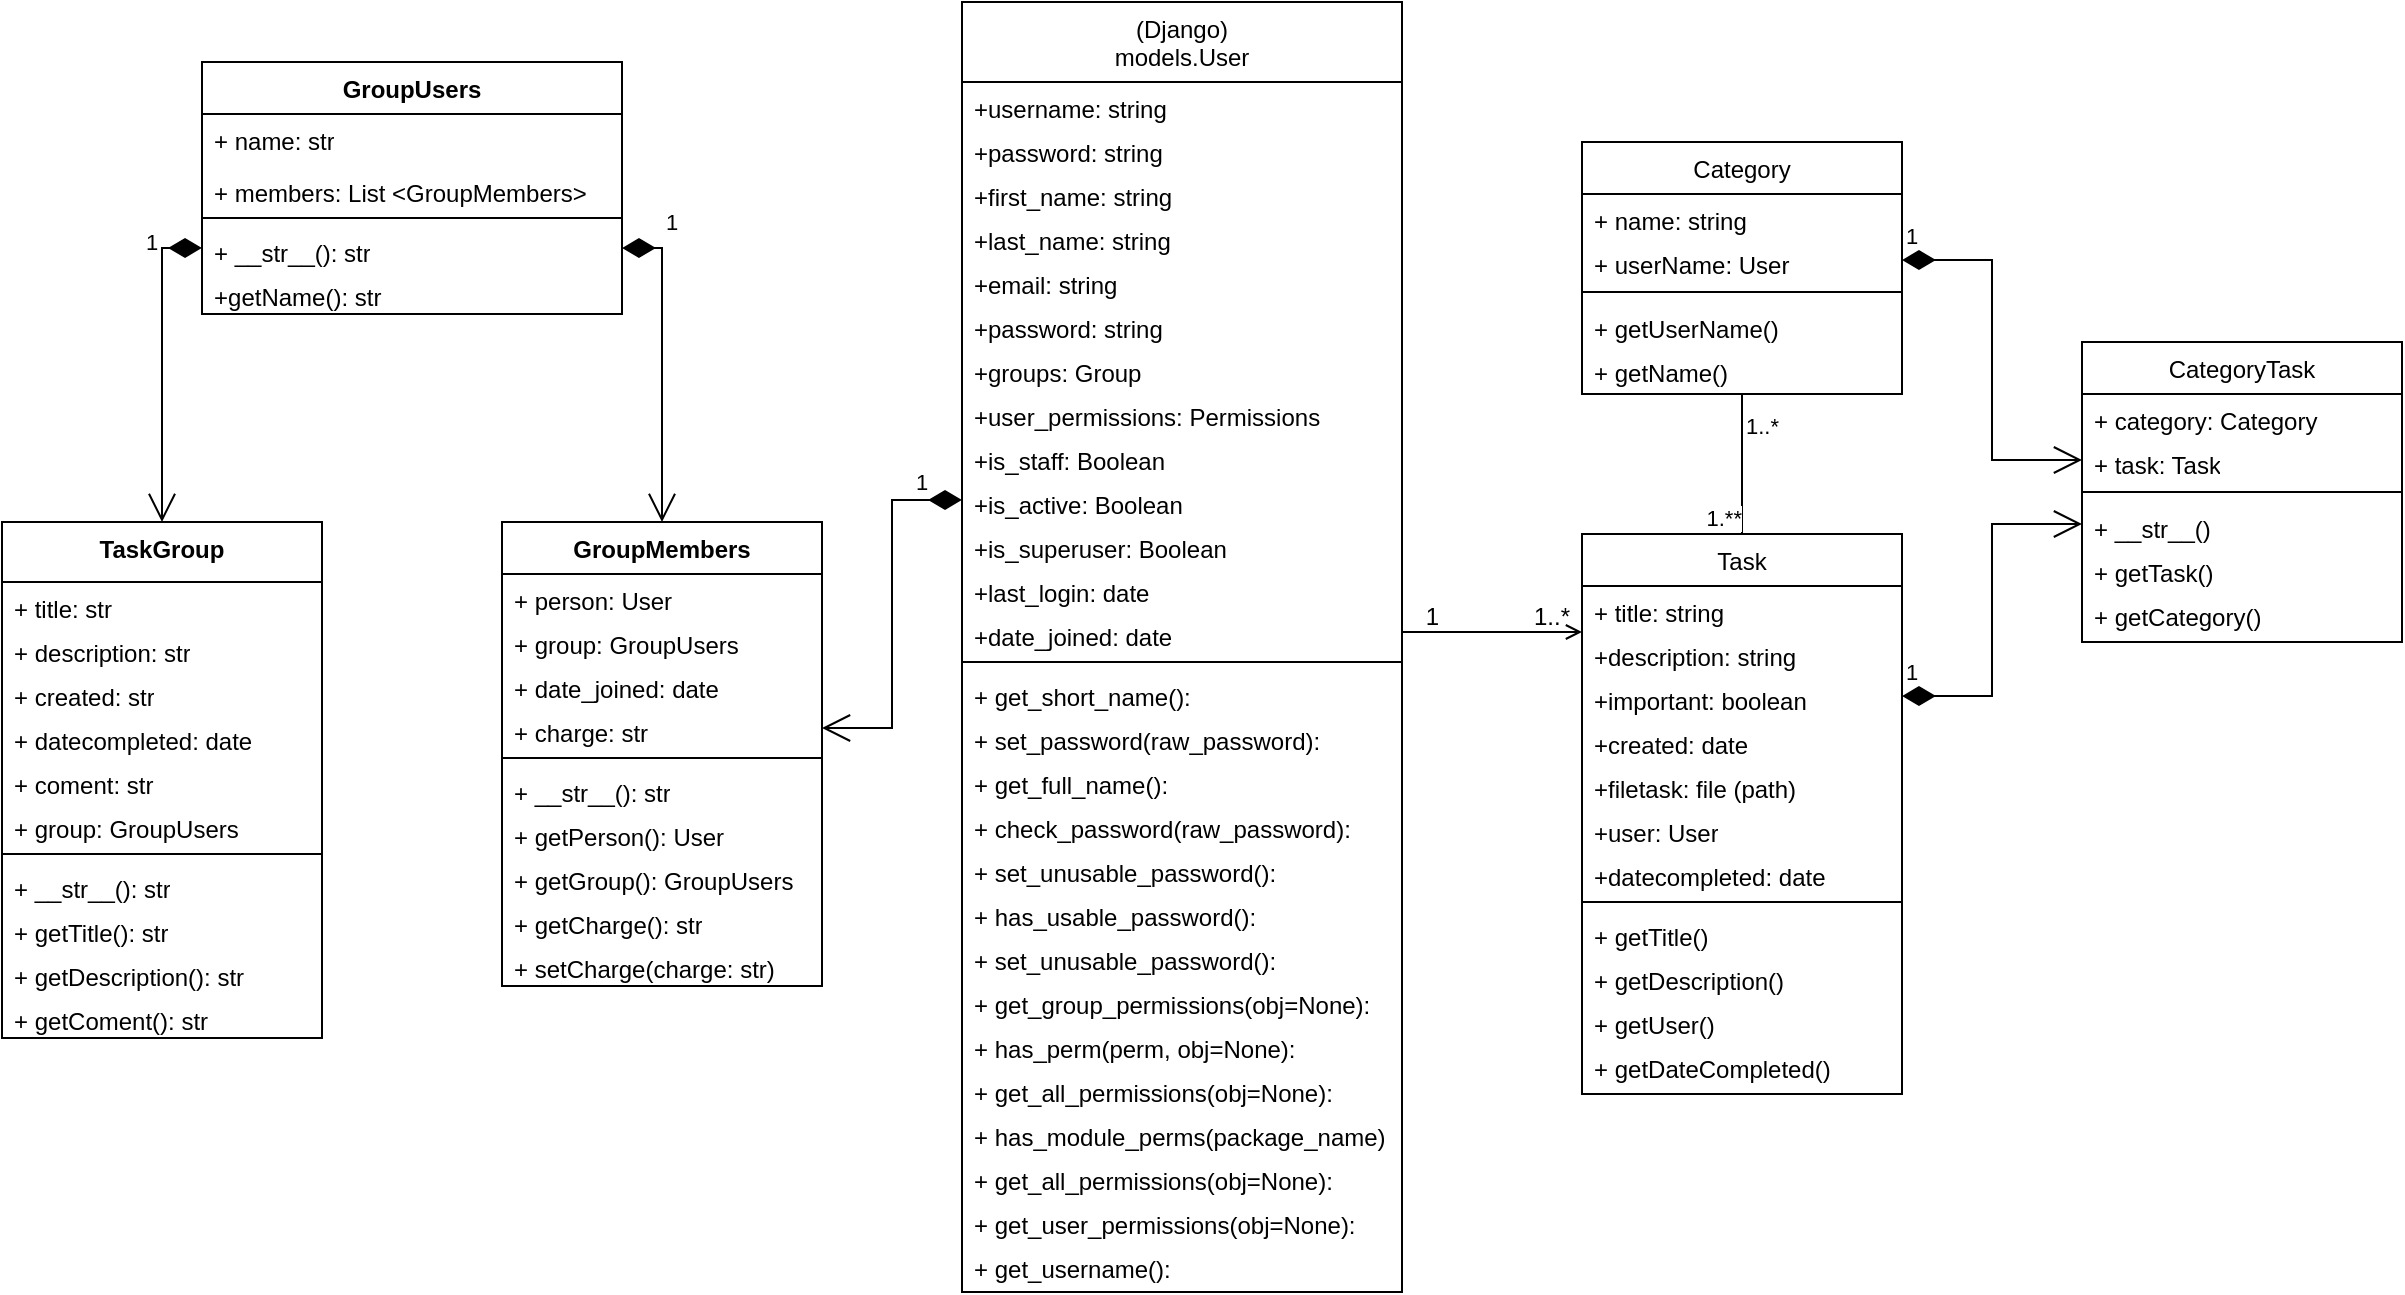 <mxfile version="21.6.1" type="google">
  <diagram id="C5RBs43oDa-KdzZeNtuy" name="Page-1">
    <mxGraphModel grid="1" page="1" gridSize="10" guides="1" tooltips="1" connect="1" arrows="1" fold="1" pageScale="1" pageWidth="827" pageHeight="1169" math="0" shadow="0">
      <root>
        <mxCell id="WIyWlLk6GJQsqaUBKTNV-0" />
        <mxCell id="WIyWlLk6GJQsqaUBKTNV-1" parent="WIyWlLk6GJQsqaUBKTNV-0" />
        <mxCell id="zkfFHV4jXpPFQw0GAbJ--0" value="(Django)&#xa;models.User" style="swimlane;fontStyle=0;align=center;verticalAlign=top;childLayout=stackLayout;horizontal=1;startSize=40;horizontalStack=0;resizeParent=1;resizeLast=0;collapsible=1;marginBottom=0;rounded=0;shadow=0;strokeWidth=1;" vertex="1" parent="WIyWlLk6GJQsqaUBKTNV-1">
          <mxGeometry x="130" y="-70" width="220" height="645" as="geometry">
            <mxRectangle x="230" y="140" width="160" height="26" as="alternateBounds" />
          </mxGeometry>
        </mxCell>
        <mxCell id="_IbJEg8WBSUOE4ioWRVY-64" value="+username: string" style="text;strokeColor=none;fillColor=none;align=left;verticalAlign=top;spacingLeft=4;spacingRight=4;overflow=hidden;rotatable=0;points=[[0,0.5],[1,0.5]];portConstraint=eastwest;whiteSpace=wrap;html=1;" vertex="1" parent="zkfFHV4jXpPFQw0GAbJ--0">
          <mxGeometry y="40" width="220" height="22" as="geometry" />
        </mxCell>
        <mxCell id="_IbJEg8WBSUOE4ioWRVY-63" value="+password: string" style="text;strokeColor=none;fillColor=none;align=left;verticalAlign=top;spacingLeft=4;spacingRight=4;overflow=hidden;rotatable=0;points=[[0,0.5],[1,0.5]];portConstraint=eastwest;whiteSpace=wrap;html=1;" vertex="1" parent="zkfFHV4jXpPFQw0GAbJ--0">
          <mxGeometry y="62" width="220" height="22" as="geometry" />
        </mxCell>
        <mxCell id="_IbJEg8WBSUOE4ioWRVY-65" value="+first_name: string" style="text;strokeColor=none;fillColor=none;align=left;verticalAlign=top;spacingLeft=4;spacingRight=4;overflow=hidden;rotatable=0;points=[[0,0.5],[1,0.5]];portConstraint=eastwest;whiteSpace=wrap;html=1;" vertex="1" parent="zkfFHV4jXpPFQw0GAbJ--0">
          <mxGeometry y="84" width="220" height="22" as="geometry" />
        </mxCell>
        <mxCell id="_IbJEg8WBSUOE4ioWRVY-66" value="+last_name: string" style="text;strokeColor=none;fillColor=none;align=left;verticalAlign=top;spacingLeft=4;spacingRight=4;overflow=hidden;rotatable=0;points=[[0,0.5],[1,0.5]];portConstraint=eastwest;whiteSpace=wrap;html=1;" vertex="1" parent="zkfFHV4jXpPFQw0GAbJ--0">
          <mxGeometry y="106" width="220" height="22" as="geometry" />
        </mxCell>
        <mxCell id="_IbJEg8WBSUOE4ioWRVY-67" value="+email: string" style="text;strokeColor=none;fillColor=none;align=left;verticalAlign=top;spacingLeft=4;spacingRight=4;overflow=hidden;rotatable=0;points=[[0,0.5],[1,0.5]];portConstraint=eastwest;whiteSpace=wrap;html=1;" vertex="1" parent="zkfFHV4jXpPFQw0GAbJ--0">
          <mxGeometry y="128" width="220" height="22" as="geometry" />
        </mxCell>
        <mxCell id="_IbJEg8WBSUOE4ioWRVY-69" value="+password: string" style="text;strokeColor=none;fillColor=none;align=left;verticalAlign=top;spacingLeft=4;spacingRight=4;overflow=hidden;rotatable=0;points=[[0,0.5],[1,0.5]];portConstraint=eastwest;whiteSpace=wrap;html=1;" vertex="1" parent="zkfFHV4jXpPFQw0GAbJ--0">
          <mxGeometry y="150" width="220" height="22" as="geometry" />
        </mxCell>
        <mxCell id="_IbJEg8WBSUOE4ioWRVY-70" value="+groups: Group" style="text;strokeColor=none;fillColor=none;align=left;verticalAlign=top;spacingLeft=4;spacingRight=4;overflow=hidden;rotatable=0;points=[[0,0.5],[1,0.5]];portConstraint=eastwest;whiteSpace=wrap;html=1;" vertex="1" parent="zkfFHV4jXpPFQw0GAbJ--0">
          <mxGeometry y="172" width="220" height="22" as="geometry" />
        </mxCell>
        <mxCell id="_IbJEg8WBSUOE4ioWRVY-72" value="+user_permissions: Permissions" style="text;strokeColor=none;fillColor=none;align=left;verticalAlign=top;spacingLeft=4;spacingRight=4;overflow=hidden;rotatable=0;points=[[0,0.5],[1,0.5]];portConstraint=eastwest;whiteSpace=wrap;html=1;" vertex="1" parent="zkfFHV4jXpPFQw0GAbJ--0">
          <mxGeometry y="194" width="220" height="22" as="geometry" />
        </mxCell>
        <mxCell id="_IbJEg8WBSUOE4ioWRVY-74" value="+is_staff: Boolean" style="text;strokeColor=none;fillColor=none;align=left;verticalAlign=top;spacingLeft=4;spacingRight=4;overflow=hidden;rotatable=0;points=[[0,0.5],[1,0.5]];portConstraint=eastwest;whiteSpace=wrap;html=1;" vertex="1" parent="zkfFHV4jXpPFQw0GAbJ--0">
          <mxGeometry y="216" width="220" height="22" as="geometry" />
        </mxCell>
        <mxCell id="_IbJEg8WBSUOE4ioWRVY-75" value="+is_active: Boolean" style="text;strokeColor=none;fillColor=none;align=left;verticalAlign=top;spacingLeft=4;spacingRight=4;overflow=hidden;rotatable=0;points=[[0,0.5],[1,0.5]];portConstraint=eastwest;whiteSpace=wrap;html=1;" vertex="1" parent="zkfFHV4jXpPFQw0GAbJ--0">
          <mxGeometry y="238" width="220" height="22" as="geometry" />
        </mxCell>
        <mxCell id="_IbJEg8WBSUOE4ioWRVY-76" value="+is_superuser: Boolean" style="text;strokeColor=none;fillColor=none;align=left;verticalAlign=top;spacingLeft=4;spacingRight=4;overflow=hidden;rotatable=0;points=[[0,0.5],[1,0.5]];portConstraint=eastwest;whiteSpace=wrap;html=1;" vertex="1" parent="zkfFHV4jXpPFQw0GAbJ--0">
          <mxGeometry y="260" width="220" height="22" as="geometry" />
        </mxCell>
        <mxCell id="_IbJEg8WBSUOE4ioWRVY-73" value="+last_login: date" style="text;strokeColor=none;fillColor=none;align=left;verticalAlign=top;spacingLeft=4;spacingRight=4;overflow=hidden;rotatable=0;points=[[0,0.5],[1,0.5]];portConstraint=eastwest;whiteSpace=wrap;html=1;" vertex="1" parent="zkfFHV4jXpPFQw0GAbJ--0">
          <mxGeometry y="282" width="220" height="22" as="geometry" />
        </mxCell>
        <mxCell id="_IbJEg8WBSUOE4ioWRVY-71" value="+date_joined: date" style="text;strokeColor=none;fillColor=none;align=left;verticalAlign=top;spacingLeft=4;spacingRight=4;overflow=hidden;rotatable=0;points=[[0,0.5],[1,0.5]];portConstraint=eastwest;whiteSpace=wrap;html=1;" vertex="1" parent="zkfFHV4jXpPFQw0GAbJ--0">
          <mxGeometry y="304" width="220" height="22" as="geometry" />
        </mxCell>
        <mxCell id="zkfFHV4jXpPFQw0GAbJ--4" value="" style="line;html=1;strokeWidth=1;align=left;verticalAlign=middle;spacingTop=-1;spacingLeft=3;spacingRight=3;rotatable=0;labelPosition=right;points=[];portConstraint=eastwest;" vertex="1" parent="zkfFHV4jXpPFQw0GAbJ--0">
          <mxGeometry y="326" width="220" height="8" as="geometry" />
        </mxCell>
        <mxCell id="_IbJEg8WBSUOE4ioWRVY-79" value="+ get_short_name():&amp;nbsp;" style="text;strokeColor=none;fillColor=none;align=left;verticalAlign=top;spacingLeft=4;spacingRight=4;overflow=hidden;rotatable=0;points=[[0,0.5],[1,0.5]];portConstraint=eastwest;whiteSpace=wrap;html=1;" vertex="1" parent="zkfFHV4jXpPFQw0GAbJ--0">
          <mxGeometry y="334" width="220" height="22" as="geometry" />
        </mxCell>
        <mxCell id="_IbJEg8WBSUOE4ioWRVY-80" value="+ set_password(raw_password):&amp;nbsp;" style="text;strokeColor=none;fillColor=none;align=left;verticalAlign=top;spacingLeft=4;spacingRight=4;overflow=hidden;rotatable=0;points=[[0,0.5],[1,0.5]];portConstraint=eastwest;whiteSpace=wrap;html=1;" vertex="1" parent="zkfFHV4jXpPFQw0GAbJ--0">
          <mxGeometry y="356" width="220" height="22" as="geometry" />
        </mxCell>
        <mxCell id="_IbJEg8WBSUOE4ioWRVY-78" value="+ get_full_name():&amp;nbsp;" style="text;strokeColor=none;fillColor=none;align=left;verticalAlign=top;spacingLeft=4;spacingRight=4;overflow=hidden;rotatable=0;points=[[0,0.5],[1,0.5]];portConstraint=eastwest;whiteSpace=wrap;html=1;" vertex="1" parent="zkfFHV4jXpPFQw0GAbJ--0">
          <mxGeometry y="378" width="220" height="22" as="geometry" />
        </mxCell>
        <mxCell id="_IbJEg8WBSUOE4ioWRVY-82" value="+ check_password(raw_password):" style="text;strokeColor=none;fillColor=none;align=left;verticalAlign=top;spacingLeft=4;spacingRight=4;overflow=hidden;rotatable=0;points=[[0,0.5],[1,0.5]];portConstraint=eastwest;whiteSpace=wrap;html=1;" vertex="1" parent="zkfFHV4jXpPFQw0GAbJ--0">
          <mxGeometry y="400" width="220" height="22" as="geometry" />
        </mxCell>
        <mxCell id="_IbJEg8WBSUOE4ioWRVY-81" value="+ set_unusable_password():&amp;nbsp;" style="text;strokeColor=none;fillColor=none;align=left;verticalAlign=top;spacingLeft=4;spacingRight=4;overflow=hidden;rotatable=0;points=[[0,0.5],[1,0.5]];portConstraint=eastwest;whiteSpace=wrap;html=1;" vertex="1" parent="zkfFHV4jXpPFQw0GAbJ--0">
          <mxGeometry y="422" width="220" height="22" as="geometry" />
        </mxCell>
        <mxCell id="_IbJEg8WBSUOE4ioWRVY-83" value="+ has_usable_password():&amp;nbsp;" style="text;strokeColor=none;fillColor=none;align=left;verticalAlign=top;spacingLeft=4;spacingRight=4;overflow=hidden;rotatable=0;points=[[0,0.5],[1,0.5]];portConstraint=eastwest;whiteSpace=wrap;html=1;" vertex="1" parent="zkfFHV4jXpPFQw0GAbJ--0">
          <mxGeometry y="444" width="220" height="22" as="geometry" />
        </mxCell>
        <mxCell id="_IbJEg8WBSUOE4ioWRVY-84" value="+ set_unusable_password():&amp;nbsp;" style="text;strokeColor=none;fillColor=none;align=left;verticalAlign=top;spacingLeft=4;spacingRight=4;overflow=hidden;rotatable=0;points=[[0,0.5],[1,0.5]];portConstraint=eastwest;whiteSpace=wrap;html=1;" vertex="1" parent="zkfFHV4jXpPFQw0GAbJ--0">
          <mxGeometry y="466" width="220" height="22" as="geometry" />
        </mxCell>
        <mxCell id="_IbJEg8WBSUOE4ioWRVY-86" value="+ get_group_permissions(obj=None):" style="text;strokeColor=none;fillColor=none;align=left;verticalAlign=top;spacingLeft=4;spacingRight=4;overflow=hidden;rotatable=0;points=[[0,0.5],[1,0.5]];portConstraint=eastwest;whiteSpace=wrap;html=1;" vertex="1" parent="zkfFHV4jXpPFQw0GAbJ--0">
          <mxGeometry y="488" width="220" height="22" as="geometry" />
        </mxCell>
        <mxCell id="_IbJEg8WBSUOE4ioWRVY-87" value="+ has_perm(perm, obj=None):&amp;nbsp;" style="text;strokeColor=none;fillColor=none;align=left;verticalAlign=top;spacingLeft=4;spacingRight=4;overflow=hidden;rotatable=0;points=[[0,0.5],[1,0.5]];portConstraint=eastwest;whiteSpace=wrap;html=1;" vertex="1" parent="zkfFHV4jXpPFQw0GAbJ--0">
          <mxGeometry y="510" width="220" height="22" as="geometry" />
        </mxCell>
        <mxCell id="_IbJEg8WBSUOE4ioWRVY-88" value="+ get_all_permissions(obj=None):&amp;nbsp;" style="text;strokeColor=none;fillColor=none;align=left;verticalAlign=top;spacingLeft=4;spacingRight=4;overflow=hidden;rotatable=0;points=[[0,0.5],[1,0.5]];portConstraint=eastwest;whiteSpace=wrap;html=1;" vertex="1" parent="zkfFHV4jXpPFQw0GAbJ--0">
          <mxGeometry y="532" width="220" height="22" as="geometry" />
        </mxCell>
        <mxCell id="_IbJEg8WBSUOE4ioWRVY-89" value="+&amp;nbsp;has_module_perms(package_name)&lt;div style=&quot;border-color: var(--border-color);&quot;&gt;&lt;br style=&quot;border-color: var(--border-color);&quot;&gt;&lt;/div&gt;:&amp;nbsp;" style="text;strokeColor=none;fillColor=none;align=left;verticalAlign=top;spacingLeft=4;spacingRight=4;overflow=hidden;rotatable=0;points=[[0,0.5],[1,0.5]];portConstraint=eastwest;whiteSpace=wrap;html=1;" vertex="1" parent="zkfFHV4jXpPFQw0GAbJ--0">
          <mxGeometry y="554" width="220" height="22" as="geometry" />
        </mxCell>
        <mxCell id="_IbJEg8WBSUOE4ioWRVY-90" value="+ get_all_permissions(obj=None):&amp;nbsp;" style="text;strokeColor=none;fillColor=none;align=left;verticalAlign=top;spacingLeft=4;spacingRight=4;overflow=hidden;rotatable=0;points=[[0,0.5],[1,0.5]];portConstraint=eastwest;whiteSpace=wrap;html=1;" vertex="1" parent="zkfFHV4jXpPFQw0GAbJ--0">
          <mxGeometry y="576" width="220" height="22" as="geometry" />
        </mxCell>
        <mxCell id="_IbJEg8WBSUOE4ioWRVY-85" value="+ get_user_permissions(obj=None):" style="text;strokeColor=none;fillColor=none;align=left;verticalAlign=top;spacingLeft=4;spacingRight=4;overflow=hidden;rotatable=0;points=[[0,0.5],[1,0.5]];portConstraint=eastwest;whiteSpace=wrap;html=1;" vertex="1" parent="zkfFHV4jXpPFQw0GAbJ--0">
          <mxGeometry y="598" width="220" height="22" as="geometry" />
        </mxCell>
        <mxCell id="_IbJEg8WBSUOE4ioWRVY-77" value="+ get_username():" style="text;strokeColor=none;fillColor=none;align=left;verticalAlign=top;spacingLeft=4;spacingRight=4;overflow=hidden;rotatable=0;points=[[0,0.5],[1,0.5]];portConstraint=eastwest;whiteSpace=wrap;html=1;" vertex="1" parent="zkfFHV4jXpPFQw0GAbJ--0">
          <mxGeometry y="620" width="220" height="22" as="geometry" />
        </mxCell>
        <mxCell id="zkfFHV4jXpPFQw0GAbJ--13" value="Category" style="swimlane;fontStyle=0;align=center;verticalAlign=top;childLayout=stackLayout;horizontal=1;startSize=26;horizontalStack=0;resizeParent=1;resizeLast=0;collapsible=1;marginBottom=0;rounded=0;shadow=0;strokeWidth=1;" vertex="1" parent="WIyWlLk6GJQsqaUBKTNV-1">
          <mxGeometry x="440" width="160" height="126" as="geometry">
            <mxRectangle x="370" y="410" width="170" height="26" as="alternateBounds" />
          </mxGeometry>
        </mxCell>
        <mxCell id="_IbJEg8WBSUOE4ioWRVY-40" value="+ name: string" style="text;strokeColor=none;fillColor=none;align=left;verticalAlign=top;spacingLeft=4;spacingRight=4;overflow=hidden;rotatable=0;points=[[0,0.5],[1,0.5]];portConstraint=eastwest;whiteSpace=wrap;html=1;" vertex="1" parent="zkfFHV4jXpPFQw0GAbJ--13">
          <mxGeometry y="26" width="160" height="22" as="geometry" />
        </mxCell>
        <mxCell id="_IbJEg8WBSUOE4ioWRVY-43" value="+ userName: User" style="text;strokeColor=none;fillColor=none;align=left;verticalAlign=top;spacingLeft=4;spacingRight=4;overflow=hidden;rotatable=0;points=[[0,0.5],[1,0.5]];portConstraint=eastwest;whiteSpace=wrap;html=1;" vertex="1" parent="zkfFHV4jXpPFQw0GAbJ--13">
          <mxGeometry y="48" width="160" height="22" as="geometry" />
        </mxCell>
        <mxCell id="zkfFHV4jXpPFQw0GAbJ--15" value="" style="line;html=1;strokeWidth=1;align=left;verticalAlign=middle;spacingTop=-1;spacingLeft=3;spacingRight=3;rotatable=0;labelPosition=right;points=[];portConstraint=eastwest;" vertex="1" parent="zkfFHV4jXpPFQw0GAbJ--13">
          <mxGeometry y="70" width="160" height="10" as="geometry" />
        </mxCell>
        <mxCell id="_IbJEg8WBSUOE4ioWRVY-41" value="+ getUserName()" style="text;strokeColor=none;fillColor=none;align=left;verticalAlign=top;spacingLeft=4;spacingRight=4;overflow=hidden;rotatable=0;points=[[0,0.5],[1,0.5]];portConstraint=eastwest;whiteSpace=wrap;html=1;" vertex="1" parent="zkfFHV4jXpPFQw0GAbJ--13">
          <mxGeometry y="80" width="160" height="22" as="geometry" />
        </mxCell>
        <mxCell id="_IbJEg8WBSUOE4ioWRVY-42" value="+ getName()" style="text;strokeColor=none;fillColor=none;align=left;verticalAlign=top;spacingLeft=4;spacingRight=4;overflow=hidden;rotatable=0;points=[[0,0.5],[1,0.5]];portConstraint=eastwest;whiteSpace=wrap;html=1;" vertex="1" parent="zkfFHV4jXpPFQw0GAbJ--13">
          <mxGeometry y="102" width="160" height="22" as="geometry" />
        </mxCell>
        <mxCell id="zkfFHV4jXpPFQw0GAbJ--17" value="Task" style="swimlane;fontStyle=0;align=center;verticalAlign=top;childLayout=stackLayout;horizontal=1;startSize=26;horizontalStack=0;resizeParent=1;resizeLast=0;collapsible=1;marginBottom=0;rounded=0;shadow=0;strokeWidth=1;" vertex="1" parent="WIyWlLk6GJQsqaUBKTNV-1">
          <mxGeometry x="440" y="196" width="160" height="280" as="geometry">
            <mxRectangle x="550" y="140" width="160" height="26" as="alternateBounds" />
          </mxGeometry>
        </mxCell>
        <mxCell id="_IbJEg8WBSUOE4ioWRVY-56" value="+ title: string" style="text;strokeColor=none;fillColor=none;align=left;verticalAlign=top;spacingLeft=4;spacingRight=4;overflow=hidden;rotatable=0;points=[[0,0.5],[1,0.5]];portConstraint=eastwest;whiteSpace=wrap;html=1;" vertex="1" parent="zkfFHV4jXpPFQw0GAbJ--17">
          <mxGeometry y="26" width="160" height="22" as="geometry" />
        </mxCell>
        <mxCell id="_IbJEg8WBSUOE4ioWRVY-57" value="+description: string" style="text;strokeColor=none;fillColor=none;align=left;verticalAlign=top;spacingLeft=4;spacingRight=4;overflow=hidden;rotatable=0;points=[[0,0.5],[1,0.5]];portConstraint=eastwest;whiteSpace=wrap;html=1;" vertex="1" parent="zkfFHV4jXpPFQw0GAbJ--17">
          <mxGeometry y="48" width="160" height="22" as="geometry" />
        </mxCell>
        <mxCell id="_IbJEg8WBSUOE4ioWRVY-58" value="+important: boolean" style="text;strokeColor=none;fillColor=none;align=left;verticalAlign=top;spacingLeft=4;spacingRight=4;overflow=hidden;rotatable=0;points=[[0,0.5],[1,0.5]];portConstraint=eastwest;whiteSpace=wrap;html=1;" vertex="1" parent="zkfFHV4jXpPFQw0GAbJ--17">
          <mxGeometry y="70" width="160" height="22" as="geometry" />
        </mxCell>
        <mxCell id="_IbJEg8WBSUOE4ioWRVY-59" value="+created: date" style="text;strokeColor=none;fillColor=none;align=left;verticalAlign=top;spacingLeft=4;spacingRight=4;overflow=hidden;rotatable=0;points=[[0,0.5],[1,0.5]];portConstraint=eastwest;whiteSpace=wrap;html=1;" vertex="1" parent="zkfFHV4jXpPFQw0GAbJ--17">
          <mxGeometry y="92" width="160" height="22" as="geometry" />
        </mxCell>
        <mxCell id="_IbJEg8WBSUOE4ioWRVY-61" value="+filetask: file (path)" style="text;strokeColor=none;fillColor=none;align=left;verticalAlign=top;spacingLeft=4;spacingRight=4;overflow=hidden;rotatable=0;points=[[0,0.5],[1,0.5]];portConstraint=eastwest;whiteSpace=wrap;html=1;" vertex="1" parent="zkfFHV4jXpPFQw0GAbJ--17">
          <mxGeometry y="114" width="160" height="22" as="geometry" />
        </mxCell>
        <mxCell id="_IbJEg8WBSUOE4ioWRVY-60" value="+user: User" style="text;strokeColor=none;fillColor=none;align=left;verticalAlign=top;spacingLeft=4;spacingRight=4;overflow=hidden;rotatable=0;points=[[0,0.5],[1,0.5]];portConstraint=eastwest;whiteSpace=wrap;html=1;" vertex="1" parent="zkfFHV4jXpPFQw0GAbJ--17">
          <mxGeometry y="136" width="160" height="22" as="geometry" />
        </mxCell>
        <mxCell id="_IbJEg8WBSUOE4ioWRVY-62" value="+datecompleted: date" style="text;strokeColor=none;fillColor=none;align=left;verticalAlign=top;spacingLeft=4;spacingRight=4;overflow=hidden;rotatable=0;points=[[0,0.5],[1,0.5]];portConstraint=eastwest;whiteSpace=wrap;html=1;" vertex="1" parent="zkfFHV4jXpPFQw0GAbJ--17">
          <mxGeometry y="158" width="160" height="22" as="geometry" />
        </mxCell>
        <mxCell id="zkfFHV4jXpPFQw0GAbJ--23" value="" style="line;html=1;strokeWidth=1;align=left;verticalAlign=middle;spacingTop=-1;spacingLeft=3;spacingRight=3;rotatable=0;labelPosition=right;points=[];portConstraint=eastwest;" vertex="1" parent="zkfFHV4jXpPFQw0GAbJ--17">
          <mxGeometry y="180" width="160" height="8" as="geometry" />
        </mxCell>
        <mxCell id="_IbJEg8WBSUOE4ioWRVY-51" value="+ getTitle()" style="text;strokeColor=none;fillColor=none;align=left;verticalAlign=top;spacingLeft=4;spacingRight=4;overflow=hidden;rotatable=0;points=[[0,0.5],[1,0.5]];portConstraint=eastwest;whiteSpace=wrap;html=1;" vertex="1" parent="zkfFHV4jXpPFQw0GAbJ--17">
          <mxGeometry y="188" width="160" height="22" as="geometry" />
        </mxCell>
        <mxCell id="_IbJEg8WBSUOE4ioWRVY-52" value="+ getDescription()" style="text;strokeColor=none;fillColor=none;align=left;verticalAlign=top;spacingLeft=4;spacingRight=4;overflow=hidden;rotatable=0;points=[[0,0.5],[1,0.5]];portConstraint=eastwest;whiteSpace=wrap;html=1;" vertex="1" parent="zkfFHV4jXpPFQw0GAbJ--17">
          <mxGeometry y="210" width="160" height="22" as="geometry" />
        </mxCell>
        <mxCell id="_IbJEg8WBSUOE4ioWRVY-53" value="+ getUser()" style="text;strokeColor=none;fillColor=none;align=left;verticalAlign=top;spacingLeft=4;spacingRight=4;overflow=hidden;rotatable=0;points=[[0,0.5],[1,0.5]];portConstraint=eastwest;whiteSpace=wrap;html=1;" vertex="1" parent="zkfFHV4jXpPFQw0GAbJ--17">
          <mxGeometry y="232" width="160" height="22" as="geometry" />
        </mxCell>
        <mxCell id="_IbJEg8WBSUOE4ioWRVY-54" value="+ getDateCompleted()" style="text;strokeColor=none;fillColor=none;align=left;verticalAlign=top;spacingLeft=4;spacingRight=4;overflow=hidden;rotatable=0;points=[[0,0.5],[1,0.5]];portConstraint=eastwest;whiteSpace=wrap;html=1;" vertex="1" parent="zkfFHV4jXpPFQw0GAbJ--17">
          <mxGeometry y="254" width="160" height="22" as="geometry" />
        </mxCell>
        <mxCell id="zkfFHV4jXpPFQw0GAbJ--26" value="" style="endArrow=open;shadow=0;strokeWidth=1;rounded=0;endFill=1;edgeStyle=elbowEdgeStyle;elbow=vertical;exitX=1;exitY=0.5;exitDx=0;exitDy=0;" edge="1" parent="WIyWlLk6GJQsqaUBKTNV-1" source="_IbJEg8WBSUOE4ioWRVY-71" target="zkfFHV4jXpPFQw0GAbJ--17">
          <mxGeometry x="0.5" y="41" relative="1" as="geometry">
            <mxPoint x="380" y="192" as="sourcePoint" />
            <mxPoint x="540" y="192" as="targetPoint" />
            <mxPoint x="-40" y="32" as="offset" />
          </mxGeometry>
        </mxCell>
        <mxCell id="zkfFHV4jXpPFQw0GAbJ--27" value="1..*" style="resizable=0;align=left;verticalAlign=bottom;labelBackgroundColor=none;fontSize=12;" connectable="0" vertex="1" parent="zkfFHV4jXpPFQw0GAbJ--26">
          <mxGeometry x="-1" relative="1" as="geometry">
            <mxPoint x="64" y="1" as="offset" />
          </mxGeometry>
        </mxCell>
        <mxCell id="zkfFHV4jXpPFQw0GAbJ--28" value="1" style="resizable=0;align=right;verticalAlign=bottom;labelBackgroundColor=none;fontSize=12;" connectable="0" vertex="1" parent="zkfFHV4jXpPFQw0GAbJ--26">
          <mxGeometry x="1" relative="1" as="geometry">
            <mxPoint x="-70" y="1" as="offset" />
          </mxGeometry>
        </mxCell>
        <mxCell id="_IbJEg8WBSUOE4ioWRVY-44" value="CategoryTask" style="swimlane;fontStyle=0;align=center;verticalAlign=top;childLayout=stackLayout;horizontal=1;startSize=26;horizontalStack=0;resizeParent=1;resizeLast=0;collapsible=1;marginBottom=0;rounded=0;shadow=0;strokeWidth=1;" vertex="1" parent="WIyWlLk6GJQsqaUBKTNV-1">
          <mxGeometry x="690" y="100" width="160" height="150" as="geometry">
            <mxRectangle x="370" y="410" width="170" height="26" as="alternateBounds" />
          </mxGeometry>
        </mxCell>
        <mxCell id="_IbJEg8WBSUOE4ioWRVY-45" value="+ category: Category" style="text;strokeColor=none;fillColor=none;align=left;verticalAlign=top;spacingLeft=4;spacingRight=4;overflow=hidden;rotatable=0;points=[[0,0.5],[1,0.5]];portConstraint=eastwest;whiteSpace=wrap;html=1;" vertex="1" parent="_IbJEg8WBSUOE4ioWRVY-44">
          <mxGeometry y="26" width="160" height="22" as="geometry" />
        </mxCell>
        <mxCell id="_IbJEg8WBSUOE4ioWRVY-46" value="+ task: Task" style="text;strokeColor=none;fillColor=none;align=left;verticalAlign=top;spacingLeft=4;spacingRight=4;overflow=hidden;rotatable=0;points=[[0,0.5],[1,0.5]];portConstraint=eastwest;whiteSpace=wrap;html=1;" vertex="1" parent="_IbJEg8WBSUOE4ioWRVY-44">
          <mxGeometry y="48" width="160" height="22" as="geometry" />
        </mxCell>
        <mxCell id="_IbJEg8WBSUOE4ioWRVY-47" value="" style="line;html=1;strokeWidth=1;align=left;verticalAlign=middle;spacingTop=-1;spacingLeft=3;spacingRight=3;rotatable=0;labelPosition=right;points=[];portConstraint=eastwest;" vertex="1" parent="_IbJEg8WBSUOE4ioWRVY-44">
          <mxGeometry y="70" width="160" height="10" as="geometry" />
        </mxCell>
        <mxCell id="_IbJEg8WBSUOE4ioWRVY-50" value="+ __str__()" style="text;strokeColor=none;fillColor=none;align=left;verticalAlign=top;spacingLeft=4;spacingRight=4;overflow=hidden;rotatable=0;points=[[0,0.5],[1,0.5]];portConstraint=eastwest;whiteSpace=wrap;html=1;imageWidth=24;" vertex="1" parent="_IbJEg8WBSUOE4ioWRVY-44">
          <mxGeometry y="80" width="160" height="22" as="geometry" />
        </mxCell>
        <mxCell id="_IbJEg8WBSUOE4ioWRVY-48" value="+ getTask()" style="text;strokeColor=none;fillColor=none;align=left;verticalAlign=top;spacingLeft=4;spacingRight=4;overflow=hidden;rotatable=0;points=[[0,0.5],[1,0.5]];portConstraint=eastwest;whiteSpace=wrap;html=1;" vertex="1" parent="_IbJEg8WBSUOE4ioWRVY-44">
          <mxGeometry y="102" width="160" height="22" as="geometry" />
        </mxCell>
        <mxCell id="_IbJEg8WBSUOE4ioWRVY-49" value="+ getCategory()" style="text;strokeColor=none;fillColor=none;align=left;verticalAlign=top;spacingLeft=4;spacingRight=4;overflow=hidden;rotatable=0;points=[[0,0.5],[1,0.5]];portConstraint=eastwest;whiteSpace=wrap;html=1;" vertex="1" parent="_IbJEg8WBSUOE4ioWRVY-44">
          <mxGeometry y="124" width="160" height="26" as="geometry" />
        </mxCell>
        <mxCell id="_IbJEg8WBSUOE4ioWRVY-102" value="GroupMembers" style="swimlane;fontStyle=1;align=center;verticalAlign=top;childLayout=stackLayout;horizontal=1;startSize=26;horizontalStack=0;resizeParent=1;resizeParentMax=0;resizeLast=0;collapsible=1;marginBottom=0;whiteSpace=wrap;html=1;" vertex="1" parent="WIyWlLk6GJQsqaUBKTNV-1">
          <mxGeometry x="-100" y="190" width="160" height="232" as="geometry" />
        </mxCell>
        <mxCell id="CgNYFC74pEc_2hgoG0hN-29" value="+&amp;nbsp;person: User" style="text;strokeColor=none;fillColor=none;align=left;verticalAlign=top;spacingLeft=4;spacingRight=4;overflow=hidden;rotatable=0;points=[[0,0.5],[1,0.5]];portConstraint=eastwest;whiteSpace=wrap;html=1;" vertex="1" parent="_IbJEg8WBSUOE4ioWRVY-102">
          <mxGeometry y="26" width="160" height="22" as="geometry" />
        </mxCell>
        <mxCell id="CgNYFC74pEc_2hgoG0hN-30" value="+&amp;nbsp;&lt;span style=&quot;background-color: initial;&quot;&gt;group: GroupUsers&lt;/span&gt;&lt;span style=&quot;background-color: initial;&quot;&gt;&amp;nbsp;&lt;/span&gt;&lt;span style=&quot;background-color: initial;&quot;&gt;&lt;br&gt;&lt;/span&gt;" style="text;strokeColor=none;fillColor=none;align=left;verticalAlign=top;spacingLeft=4;spacingRight=4;overflow=hidden;rotatable=0;points=[[0,0.5],[1,0.5]];portConstraint=eastwest;whiteSpace=wrap;html=1;" vertex="1" parent="_IbJEg8WBSUOE4ioWRVY-102">
          <mxGeometry y="48" width="160" height="22" as="geometry" />
        </mxCell>
        <mxCell id="_IbJEg8WBSUOE4ioWRVY-103" value="+&amp;nbsp;&lt;span style=&quot;background-color: initial;&quot;&gt;date_joined: date&lt;/span&gt;" style="text;strokeColor=none;fillColor=none;align=left;verticalAlign=top;spacingLeft=4;spacingRight=4;overflow=hidden;rotatable=0;points=[[0,0.5],[1,0.5]];portConstraint=eastwest;whiteSpace=wrap;html=1;" vertex="1" parent="_IbJEg8WBSUOE4ioWRVY-102">
          <mxGeometry y="70" width="160" height="22" as="geometry" />
        </mxCell>
        <mxCell id="CgNYFC74pEc_2hgoG0hN-31" value="+&amp;nbsp;&lt;span style=&quot;background-color: initial;&quot;&gt;charge: str&amp;nbsp;&lt;/span&gt;" style="text;strokeColor=none;fillColor=none;align=left;verticalAlign=top;spacingLeft=4;spacingRight=4;overflow=hidden;rotatable=0;points=[[0,0.5],[1,0.5]];portConstraint=eastwest;whiteSpace=wrap;html=1;" vertex="1" parent="_IbJEg8WBSUOE4ioWRVY-102">
          <mxGeometry y="92" width="160" height="22" as="geometry" />
        </mxCell>
        <mxCell id="_IbJEg8WBSUOE4ioWRVY-104" value="" style="line;strokeWidth=1;fillColor=none;align=left;verticalAlign=middle;spacingTop=-1;spacingLeft=3;spacingRight=3;rotatable=0;labelPosition=right;points=[];portConstraint=eastwest;strokeColor=inherit;" vertex="1" parent="_IbJEg8WBSUOE4ioWRVY-102">
          <mxGeometry y="114" width="160" height="8" as="geometry" />
        </mxCell>
        <mxCell id="_IbJEg8WBSUOE4ioWRVY-105" value="+&amp;nbsp;__str__(): str" style="text;strokeColor=none;fillColor=none;align=left;verticalAlign=top;spacingLeft=4;spacingRight=4;overflow=hidden;rotatable=0;points=[[0,0.5],[1,0.5]];portConstraint=eastwest;whiteSpace=wrap;html=1;" vertex="1" parent="_IbJEg8WBSUOE4ioWRVY-102">
          <mxGeometry y="122" width="160" height="22" as="geometry" />
        </mxCell>
        <mxCell id="CgNYFC74pEc_2hgoG0hN-33" value="+&amp;nbsp;getPerson(): User" style="text;strokeColor=none;fillColor=none;align=left;verticalAlign=top;spacingLeft=4;spacingRight=4;overflow=hidden;rotatable=0;points=[[0,0.5],[1,0.5]];portConstraint=eastwest;whiteSpace=wrap;html=1;" vertex="1" parent="_IbJEg8WBSUOE4ioWRVY-102">
          <mxGeometry y="144" width="160" height="22" as="geometry" />
        </mxCell>
        <mxCell id="CgNYFC74pEc_2hgoG0hN-32" value="+&amp;nbsp;getGroup(): GroupUsers" style="text;strokeColor=none;fillColor=none;align=left;verticalAlign=top;spacingLeft=4;spacingRight=4;overflow=hidden;rotatable=0;points=[[0,0.5],[1,0.5]];portConstraint=eastwest;whiteSpace=wrap;html=1;" vertex="1" parent="_IbJEg8WBSUOE4ioWRVY-102">
          <mxGeometry y="166" width="160" height="22" as="geometry" />
        </mxCell>
        <mxCell id="CgNYFC74pEc_2hgoG0hN-34" value="+&amp;nbsp;getCharge(): str" style="text;strokeColor=none;fillColor=none;align=left;verticalAlign=top;spacingLeft=4;spacingRight=4;overflow=hidden;rotatable=0;points=[[0,0.5],[1,0.5]];portConstraint=eastwest;whiteSpace=wrap;html=1;" vertex="1" parent="_IbJEg8WBSUOE4ioWRVY-102">
          <mxGeometry y="188" width="160" height="22" as="geometry" />
        </mxCell>
        <mxCell id="CgNYFC74pEc_2hgoG0hN-36" value="+&amp;nbsp;setCharge(charge: str)" style="text;strokeColor=none;fillColor=none;align=left;verticalAlign=top;spacingLeft=4;spacingRight=4;overflow=hidden;rotatable=0;points=[[0,0.5],[1,0.5]];portConstraint=eastwest;whiteSpace=wrap;html=1;" vertex="1" parent="_IbJEg8WBSUOE4ioWRVY-102">
          <mxGeometry y="210" width="160" height="22" as="geometry" />
        </mxCell>
        <mxCell id="CgNYFC74pEc_2hgoG0hN-10" value="" style="endArrow=none;html=1;edgeStyle=orthogonalEdgeStyle;rounded=0;exitX=0.5;exitY=1;exitDx=0;exitDy=0;entryX=0.5;entryY=0;entryDx=0;entryDy=0;" edge="1" parent="WIyWlLk6GJQsqaUBKTNV-1" source="zkfFHV4jXpPFQw0GAbJ--13" target="zkfFHV4jXpPFQw0GAbJ--17">
          <mxGeometry relative="1" as="geometry">
            <mxPoint x="430" y="170" as="sourcePoint" />
            <mxPoint x="590" y="170" as="targetPoint" />
          </mxGeometry>
        </mxCell>
        <mxCell id="CgNYFC74pEc_2hgoG0hN-11" value="1..*" style="edgeLabel;resizable=0;html=1;align=left;verticalAlign=bottom;" connectable="0" vertex="1" parent="CgNYFC74pEc_2hgoG0hN-10">
          <mxGeometry x="-1" relative="1" as="geometry">
            <mxPoint y="24" as="offset" />
          </mxGeometry>
        </mxCell>
        <mxCell id="CgNYFC74pEc_2hgoG0hN-12" value="1.**" style="edgeLabel;resizable=0;html=1;align=right;verticalAlign=bottom;" connectable="0" vertex="1" parent="CgNYFC74pEc_2hgoG0hN-10">
          <mxGeometry x="1" relative="1" as="geometry" />
        </mxCell>
        <mxCell id="CgNYFC74pEc_2hgoG0hN-16" value="1" style="endArrow=open;html=1;endSize=12;startArrow=diamondThin;startSize=14;startFill=1;edgeStyle=orthogonalEdgeStyle;align=left;verticalAlign=bottom;rounded=0;exitX=1;exitY=0.5;exitDx=0;exitDy=0;entryX=0;entryY=0.5;entryDx=0;entryDy=0;" edge="1" parent="WIyWlLk6GJQsqaUBKTNV-1" source="_IbJEg8WBSUOE4ioWRVY-43" target="_IbJEg8WBSUOE4ioWRVY-46">
          <mxGeometry x="-1" y="3" relative="1" as="geometry">
            <mxPoint x="560" y="160" as="sourcePoint" />
            <mxPoint x="720" y="160" as="targetPoint" />
          </mxGeometry>
        </mxCell>
        <mxCell id="CgNYFC74pEc_2hgoG0hN-17" value="1" style="endArrow=open;html=1;endSize=12;startArrow=diamondThin;startSize=14;startFill=1;edgeStyle=orthogonalEdgeStyle;align=left;verticalAlign=bottom;rounded=0;exitX=1;exitY=0.5;exitDx=0;exitDy=0;entryX=0;entryY=0.5;entryDx=0;entryDy=0;" edge="1" parent="WIyWlLk6GJQsqaUBKTNV-1" source="_IbJEg8WBSUOE4ioWRVY-58" target="_IbJEg8WBSUOE4ioWRVY-50">
          <mxGeometry x="-1" y="3" relative="1" as="geometry">
            <mxPoint x="630" y="290" as="sourcePoint" />
            <mxPoint x="790" y="290" as="targetPoint" />
          </mxGeometry>
        </mxCell>
        <mxCell id="CgNYFC74pEc_2hgoG0hN-18" value="TaskGroup" style="swimlane;fontStyle=1;align=center;verticalAlign=top;childLayout=stackLayout;horizontal=1;startSize=30;horizontalStack=0;resizeParent=1;resizeParentMax=0;resizeLast=0;collapsible=1;marginBottom=0;whiteSpace=wrap;html=1;" vertex="1" parent="WIyWlLk6GJQsqaUBKTNV-1">
          <mxGeometry x="-350" y="190" width="160" height="258" as="geometry" />
        </mxCell>
        <mxCell id="CgNYFC74pEc_2hgoG0hN-41" value="+&amp;nbsp;title: str" style="text;strokeColor=none;fillColor=none;align=left;verticalAlign=top;spacingLeft=4;spacingRight=4;overflow=hidden;rotatable=0;points=[[0,0.5],[1,0.5]];portConstraint=eastwest;whiteSpace=wrap;html=1;" vertex="1" parent="CgNYFC74pEc_2hgoG0hN-18">
          <mxGeometry y="30" width="160" height="22" as="geometry" />
        </mxCell>
        <mxCell id="CgNYFC74pEc_2hgoG0hN-42" value="+&amp;nbsp;&lt;span style=&quot;background-color: initial;&quot;&gt;description: str&lt;/span&gt;&lt;br&gt;&lt;div&gt;&lt;br&gt;&lt;/div&gt;" style="text;strokeColor=none;fillColor=none;align=left;verticalAlign=top;spacingLeft=4;spacingRight=4;overflow=hidden;rotatable=0;points=[[0,0.5],[1,0.5]];portConstraint=eastwest;whiteSpace=wrap;html=1;" vertex="1" parent="CgNYFC74pEc_2hgoG0hN-18">
          <mxGeometry y="52" width="160" height="22" as="geometry" />
        </mxCell>
        <mxCell id="CgNYFC74pEc_2hgoG0hN-43" value="+&amp;nbsp;&lt;span style=&quot;background-color: initial;&quot;&gt;created: str&lt;br&gt;&lt;/span&gt;" style="text;strokeColor=none;fillColor=none;align=left;verticalAlign=top;spacingLeft=4;spacingRight=4;overflow=hidden;rotatable=0;points=[[0,0.5],[1,0.5]];portConstraint=eastwest;whiteSpace=wrap;html=1;" vertex="1" parent="CgNYFC74pEc_2hgoG0hN-18">
          <mxGeometry y="74" width="160" height="22" as="geometry" />
        </mxCell>
        <mxCell id="CgNYFC74pEc_2hgoG0hN-19" value="+&amp;nbsp;&lt;span style=&quot;background-color: initial;&quot;&gt;datecompleted: date&lt;/span&gt;&lt;br&gt;&lt;div&gt;&lt;br&gt;&lt;/div&gt;" style="text;strokeColor=none;fillColor=none;align=left;verticalAlign=top;spacingLeft=4;spacingRight=4;overflow=hidden;rotatable=0;points=[[0,0.5],[1,0.5]];portConstraint=eastwest;whiteSpace=wrap;html=1;" vertex="1" parent="CgNYFC74pEc_2hgoG0hN-18">
          <mxGeometry y="96" width="160" height="22" as="geometry" />
        </mxCell>
        <mxCell id="CgNYFC74pEc_2hgoG0hN-45" value="+&amp;nbsp;&lt;span style=&quot;background-color: initial;&quot;&gt;coment: str&lt;br&gt;&lt;/span&gt;" style="text;strokeColor=none;fillColor=none;align=left;verticalAlign=top;spacingLeft=4;spacingRight=4;overflow=hidden;rotatable=0;points=[[0,0.5],[1,0.5]];portConstraint=eastwest;whiteSpace=wrap;html=1;" vertex="1" parent="CgNYFC74pEc_2hgoG0hN-18">
          <mxGeometry y="118" width="160" height="22" as="geometry" />
        </mxCell>
        <mxCell id="CgNYFC74pEc_2hgoG0hN-44" value="+&amp;nbsp;&lt;span style=&quot;background-color: initial;&quot;&gt;group: GroupUsers&lt;/span&gt;" style="text;strokeColor=none;fillColor=none;align=left;verticalAlign=top;spacingLeft=4;spacingRight=4;overflow=hidden;rotatable=0;points=[[0,0.5],[1,0.5]];portConstraint=eastwest;whiteSpace=wrap;html=1;" vertex="1" parent="CgNYFC74pEc_2hgoG0hN-18">
          <mxGeometry y="140" width="160" height="22" as="geometry" />
        </mxCell>
        <mxCell id="CgNYFC74pEc_2hgoG0hN-20" value="" style="line;strokeWidth=1;fillColor=none;align=left;verticalAlign=middle;spacingTop=-1;spacingLeft=3;spacingRight=3;rotatable=0;labelPosition=right;points=[];portConstraint=eastwest;strokeColor=inherit;" vertex="1" parent="CgNYFC74pEc_2hgoG0hN-18">
          <mxGeometry y="162" width="160" height="8" as="geometry" />
        </mxCell>
        <mxCell id="CgNYFC74pEc_2hgoG0hN-47" value="+ __str__(): str" style="text;strokeColor=none;fillColor=none;align=left;verticalAlign=top;spacingLeft=4;spacingRight=4;overflow=hidden;rotatable=0;points=[[0,0.5],[1,0.5]];portConstraint=eastwest;whiteSpace=wrap;html=1;" vertex="1" parent="CgNYFC74pEc_2hgoG0hN-18">
          <mxGeometry y="170" width="160" height="22" as="geometry" />
        </mxCell>
        <mxCell id="CgNYFC74pEc_2hgoG0hN-48" value="+ getTitle(): str" style="text;strokeColor=none;fillColor=none;align=left;verticalAlign=top;spacingLeft=4;spacingRight=4;overflow=hidden;rotatable=0;points=[[0,0.5],[1,0.5]];portConstraint=eastwest;whiteSpace=wrap;html=1;" vertex="1" parent="CgNYFC74pEc_2hgoG0hN-18">
          <mxGeometry y="192" width="160" height="22" as="geometry" />
        </mxCell>
        <mxCell id="CgNYFC74pEc_2hgoG0hN-46" value="+ getDescription(): str" style="text;strokeColor=none;fillColor=none;align=left;verticalAlign=top;spacingLeft=4;spacingRight=4;overflow=hidden;rotatable=0;points=[[0,0.5],[1,0.5]];portConstraint=eastwest;whiteSpace=wrap;html=1;" vertex="1" parent="CgNYFC74pEc_2hgoG0hN-18">
          <mxGeometry y="214" width="160" height="22" as="geometry" />
        </mxCell>
        <mxCell id="CgNYFC74pEc_2hgoG0hN-21" value="+ getComent(): str" style="text;strokeColor=none;fillColor=none;align=left;verticalAlign=top;spacingLeft=4;spacingRight=4;overflow=hidden;rotatable=0;points=[[0,0.5],[1,0.5]];portConstraint=eastwest;whiteSpace=wrap;html=1;" vertex="1" parent="CgNYFC74pEc_2hgoG0hN-18">
          <mxGeometry y="236" width="160" height="22" as="geometry" />
        </mxCell>
        <mxCell id="CgNYFC74pEc_2hgoG0hN-23" value="GroupUsers" style="swimlane;fontStyle=1;align=center;verticalAlign=top;childLayout=stackLayout;horizontal=1;startSize=26;horizontalStack=0;resizeParent=1;resizeParentMax=0;resizeLast=0;collapsible=1;marginBottom=0;whiteSpace=wrap;html=1;" vertex="1" parent="WIyWlLk6GJQsqaUBKTNV-1">
          <mxGeometry x="-250" y="-40" width="210" height="126" as="geometry" />
        </mxCell>
        <mxCell id="_IbJEg8WBSUOE4ioWRVY-92" value="+ name: str" style="text;strokeColor=none;fillColor=none;align=left;verticalAlign=top;spacingLeft=4;spacingRight=4;overflow=hidden;rotatable=0;points=[[0,0.5],[1,0.5]];portConstraint=eastwest;whiteSpace=wrap;html=1;" vertex="1" parent="CgNYFC74pEc_2hgoG0hN-23">
          <mxGeometry y="26" width="210" height="26" as="geometry" />
        </mxCell>
        <mxCell id="CgNYFC74pEc_2hgoG0hN-22" value="+ members: List &amp;lt;GroupMembers&amp;gt;" style="text;strokeColor=none;fillColor=none;align=left;verticalAlign=top;spacingLeft=4;spacingRight=4;overflow=hidden;rotatable=0;points=[[0,0.5],[1,0.5]];portConstraint=eastwest;whiteSpace=wrap;html=1;" vertex="1" parent="CgNYFC74pEc_2hgoG0hN-23">
          <mxGeometry y="52" width="210" height="22" as="geometry" />
        </mxCell>
        <mxCell id="CgNYFC74pEc_2hgoG0hN-25" value="" style="line;strokeWidth=1;fillColor=none;align=left;verticalAlign=middle;spacingTop=-1;spacingLeft=3;spacingRight=3;rotatable=0;labelPosition=right;points=[];portConstraint=eastwest;strokeColor=inherit;" vertex="1" parent="CgNYFC74pEc_2hgoG0hN-23">
          <mxGeometry y="74" width="210" height="8" as="geometry" />
        </mxCell>
        <mxCell id="CgNYFC74pEc_2hgoG0hN-26" value="+&amp;nbsp;__str__(): str" style="text;strokeColor=none;fillColor=none;align=left;verticalAlign=top;spacingLeft=4;spacingRight=4;overflow=hidden;rotatable=0;points=[[0,0.5],[1,0.5]];portConstraint=eastwest;whiteSpace=wrap;html=1;" vertex="1" parent="CgNYFC74pEc_2hgoG0hN-23">
          <mxGeometry y="82" width="210" height="22" as="geometry" />
        </mxCell>
        <mxCell id="CgNYFC74pEc_2hgoG0hN-28" value="+&lt;span style=&quot;background-color: initial;&quot;&gt;getName(): str&lt;/span&gt;" style="text;strokeColor=none;fillColor=none;align=left;verticalAlign=top;spacingLeft=4;spacingRight=4;overflow=hidden;rotatable=0;points=[[0,0.5],[1,0.5]];portConstraint=eastwest;whiteSpace=wrap;html=1;" vertex="1" parent="CgNYFC74pEc_2hgoG0hN-23">
          <mxGeometry y="104" width="210" height="22" as="geometry" />
        </mxCell>
        <mxCell id="CgNYFC74pEc_2hgoG0hN-49" value="1" style="endArrow=open;html=1;endSize=12;startArrow=diamondThin;startSize=14;startFill=1;edgeStyle=orthogonalEdgeStyle;align=left;verticalAlign=bottom;rounded=0;entryX=0.5;entryY=0;entryDx=0;entryDy=0;exitX=1;exitY=0.5;exitDx=0;exitDy=0;" edge="1" parent="WIyWlLk6GJQsqaUBKTNV-1" source="CgNYFC74pEc_2hgoG0hN-26" target="_IbJEg8WBSUOE4ioWRVY-102">
          <mxGeometry x="-0.742" y="5" relative="1" as="geometry">
            <mxPoint x="-170" y="90" as="sourcePoint" />
            <mxPoint x="310" y="280" as="targetPoint" />
            <mxPoint x="-5" y="-5" as="offset" />
          </mxGeometry>
        </mxCell>
        <mxCell id="CgNYFC74pEc_2hgoG0hN-50" value="1" style="endArrow=open;html=1;endSize=12;startArrow=diamondThin;startSize=14;startFill=1;edgeStyle=orthogonalEdgeStyle;align=left;verticalAlign=bottom;rounded=0;exitX=0;exitY=0.5;exitDx=0;exitDy=0;entryX=1;entryY=0.5;entryDx=0;entryDy=0;" edge="1" parent="WIyWlLk6GJQsqaUBKTNV-1" source="_IbJEg8WBSUOE4ioWRVY-75" target="CgNYFC74pEc_2hgoG0hN-31">
          <mxGeometry x="-0.73" relative="1" as="geometry">
            <mxPoint x="150" y="280" as="sourcePoint" />
            <mxPoint x="310" y="280" as="targetPoint" />
            <mxPoint as="offset" />
          </mxGeometry>
        </mxCell>
        <mxCell id="CgNYFC74pEc_2hgoG0hN-52" value="1" style="endArrow=open;html=1;endSize=12;startArrow=diamondThin;startSize=14;startFill=1;edgeStyle=orthogonalEdgeStyle;align=left;verticalAlign=bottom;rounded=0;exitX=0;exitY=0.5;exitDx=0;exitDy=0;entryX=0.5;entryY=0;entryDx=0;entryDy=0;" edge="1" parent="WIyWlLk6GJQsqaUBKTNV-1" source="CgNYFC74pEc_2hgoG0hN-26" target="CgNYFC74pEc_2hgoG0hN-18">
          <mxGeometry x="-0.678" y="-10" relative="1" as="geometry">
            <mxPoint x="-40" y="210" as="sourcePoint" />
            <mxPoint x="120" y="210" as="targetPoint" />
            <mxPoint as="offset" />
          </mxGeometry>
        </mxCell>
      </root>
    </mxGraphModel>
  </diagram>
</mxfile>
